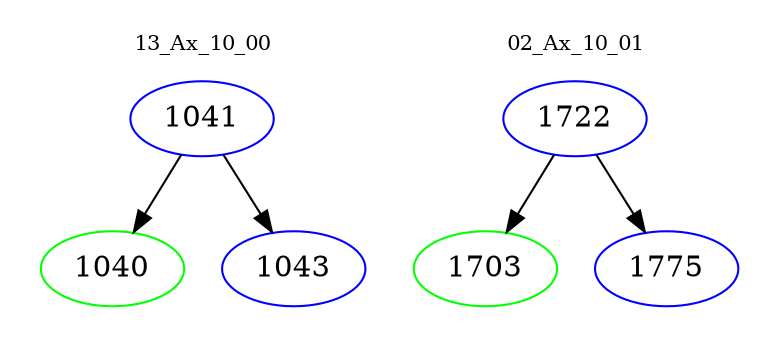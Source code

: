 digraph{
subgraph cluster_0 {
color = white
label = "13_Ax_10_00";
fontsize=10;
T0_1041 [label="1041", color="blue"]
T0_1041 -> T0_1040 [color="black"]
T0_1040 [label="1040", color="green"]
T0_1041 -> T0_1043 [color="black"]
T0_1043 [label="1043", color="blue"]
}
subgraph cluster_1 {
color = white
label = "02_Ax_10_01";
fontsize=10;
T1_1722 [label="1722", color="blue"]
T1_1722 -> T1_1703 [color="black"]
T1_1703 [label="1703", color="green"]
T1_1722 -> T1_1775 [color="black"]
T1_1775 [label="1775", color="blue"]
}
}
